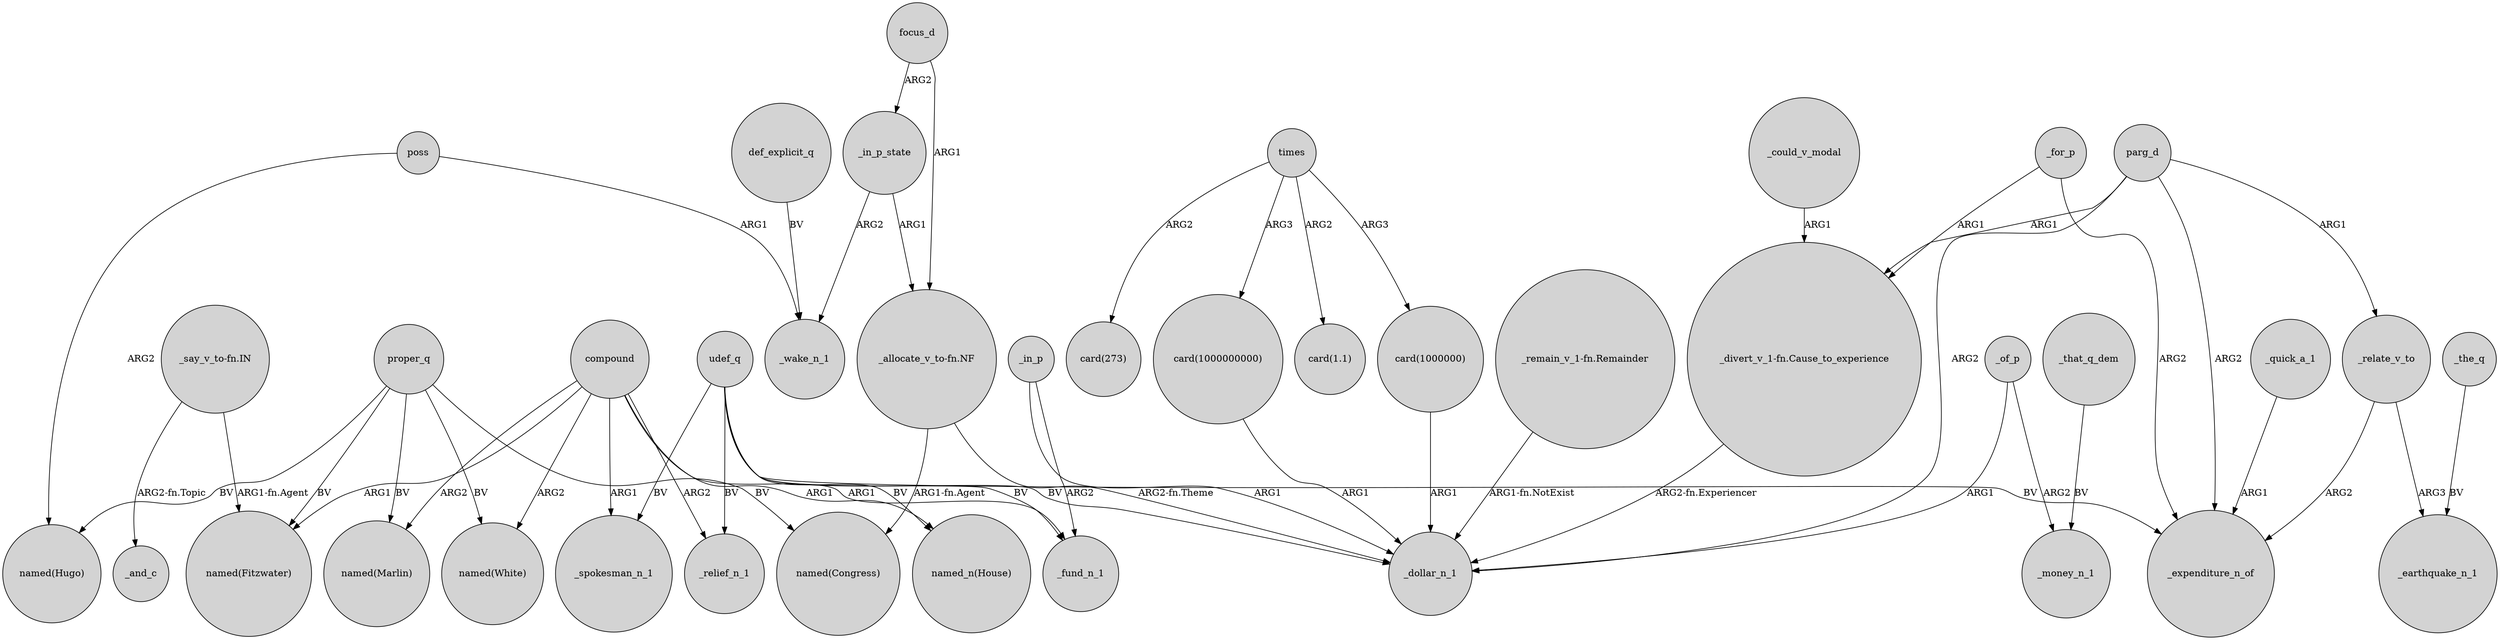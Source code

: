 digraph {
	node [shape=circle style=filled]
	udef_q -> "named_n(House)" [label=BV]
	compound -> "named(Marlin)" [label=ARG2]
	_the_q -> _earthquake_n_1 [label=BV]
	"card(1000000)" -> _dollar_n_1 [label=ARG1]
	_could_v_modal -> "_divert_v_1-fn.Cause_to_experience" [label=ARG1]
	_quick_a_1 -> _expenditure_n_of [label=ARG1]
	_that_q_dem -> _money_n_1 [label=BV]
	_in_p_state -> _wake_n_1 [label=ARG2]
	"_divert_v_1-fn.Cause_to_experience" -> _dollar_n_1 [label="ARG2-fn.Experiencer"]
	parg_d -> _relate_v_to [label=ARG1]
	def_explicit_q -> _wake_n_1 [label=BV]
	"_allocate_v_to-fn.NF" -> _dollar_n_1 [label="ARG2-fn.Theme"]
	_of_p -> _dollar_n_1 [label=ARG1]
	"_remain_v_1-fn.Remainder" -> _dollar_n_1 [label="ARG1-fn.NotExist"]
	focus_d -> _in_p_state [label=ARG2]
	compound -> "named(White)" [label=ARG2]
	compound -> "named(Fitzwater)" [label=ARG1]
	proper_q -> "named(Marlin)" [label=BV]
	times -> "card(1.1)" [label=ARG2]
	times -> "card(273)" [label=ARG2]
	compound -> "named_n(House)" [label=ARG1]
	compound -> _relief_n_1 [label=ARG2]
	_relate_v_to -> _expenditure_n_of [label=ARG2]
	udef_q -> _spokesman_n_1 [label=BV]
	proper_q -> "named(Congress)" [label=BV]
	times -> "card(1000000000)" [label=ARG3]
	poss -> "named(Hugo)" [label=ARG2]
	udef_q -> _relief_n_1 [label=BV]
	"_say_v_to-fn.IN" -> "named(Fitzwater)" [label="ARG1-fn.Agent"]
	proper_q -> "named(White)" [label=BV]
	_in_p -> _fund_n_1 [label=ARG2]
	focus_d -> "_allocate_v_to-fn.NF" [label=ARG1]
	compound -> _spokesman_n_1 [label=ARG1]
	_in_p_state -> "_allocate_v_to-fn.NF" [label=ARG1]
	times -> "card(1000000)" [label=ARG3]
	_relate_v_to -> _earthquake_n_1 [label=ARG3]
	"_say_v_to-fn.IN" -> _and_c [label="ARG2-fn.Topic"]
	_for_p -> "_divert_v_1-fn.Cause_to_experience" [label=ARG1]
	udef_q -> _fund_n_1 [label=BV]
	proper_q -> "named(Hugo)" [label=BV]
	parg_d -> _dollar_n_1 [label=ARG2]
	"_allocate_v_to-fn.NF" -> "named(Congress)" [label="ARG1-fn.Agent"]
	poss -> _wake_n_1 [label=ARG1]
	_in_p -> _dollar_n_1 [label=ARG1]
	_of_p -> _money_n_1 [label=ARG2]
	parg_d -> "_divert_v_1-fn.Cause_to_experience" [label=ARG1]
	udef_q -> _expenditure_n_of [label=BV]
	udef_q -> _dollar_n_1 [label=BV]
	"card(1000000000)" -> _dollar_n_1 [label=ARG1]
	parg_d -> _expenditure_n_of [label=ARG2]
	proper_q -> "named(Fitzwater)" [label=BV]
	compound -> _fund_n_1 [label=ARG1]
	_for_p -> _expenditure_n_of [label=ARG2]
}
